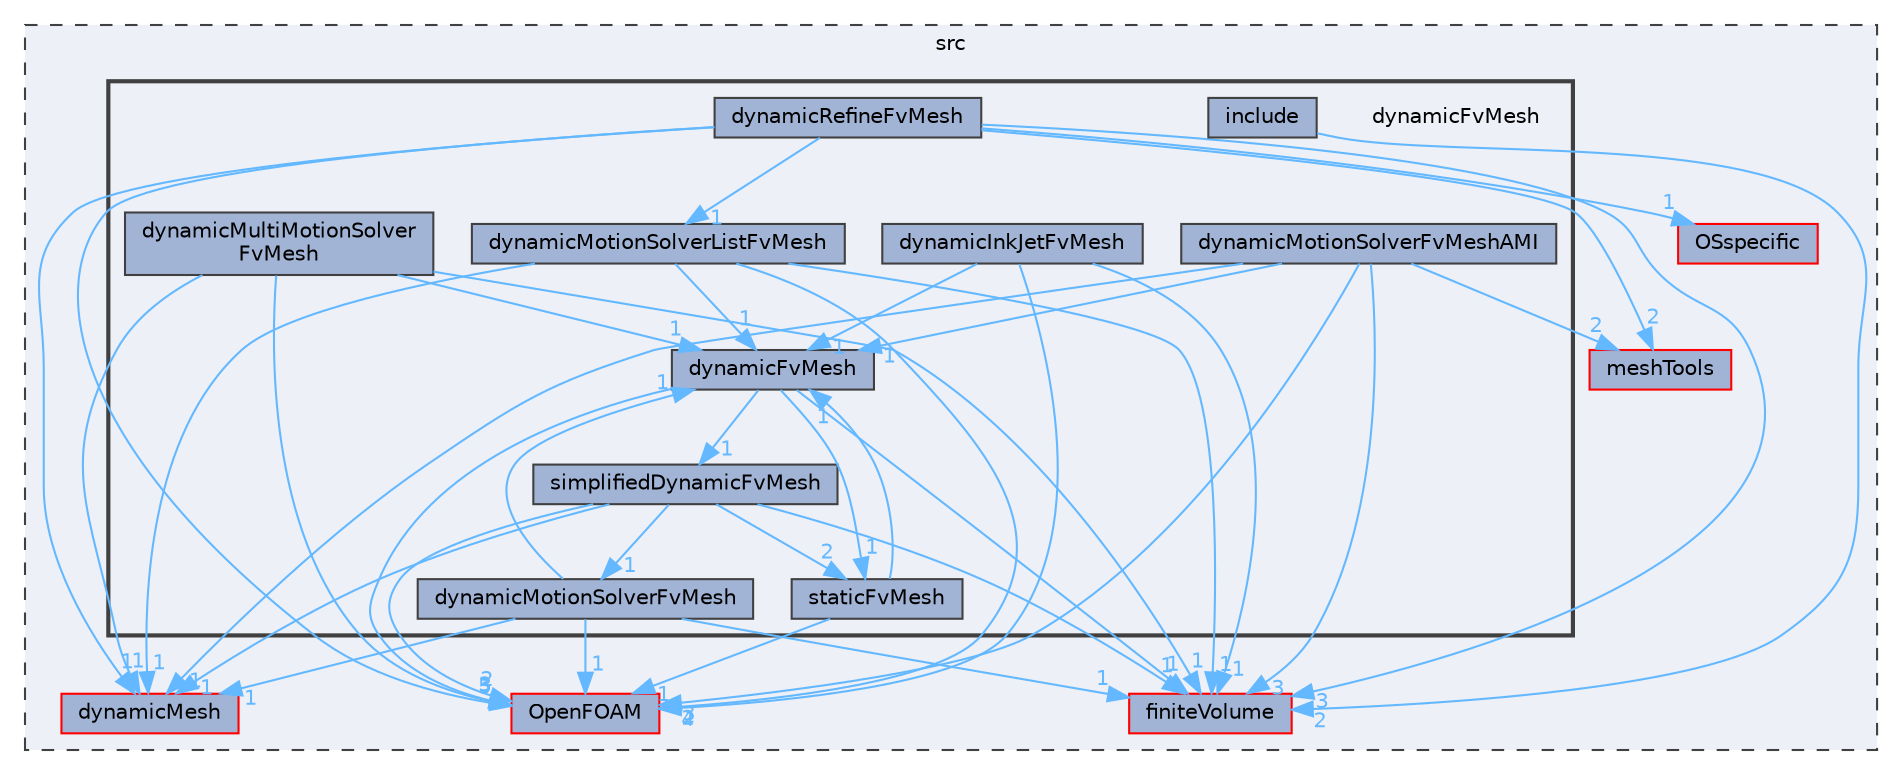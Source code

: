 digraph "src/dynamicFvMesh"
{
 // LATEX_PDF_SIZE
  bgcolor="transparent";
  edge [fontname=Helvetica,fontsize=10,labelfontname=Helvetica,labelfontsize=10];
  node [fontname=Helvetica,fontsize=10,shape=box,height=0.2,width=0.4];
  compound=true
  subgraph clusterdir_68267d1309a1af8e8297ef4c3efbcdba {
    graph [ bgcolor="#edf0f7", pencolor="grey25", label="src", fontname=Helvetica,fontsize=10 style="filled,dashed", URL="dir_68267d1309a1af8e8297ef4c3efbcdba.html",tooltip=""]
  dir_c5473ff19b20e6ec4dfe5c310b3778a8 [label="OpenFOAM", fillcolor="#a2b4d6", color="red", style="filled", URL="dir_c5473ff19b20e6ec4dfe5c310b3778a8.html",tooltip=""];
  dir_9bd15774b555cf7259a6fa18f99fe99b [label="finiteVolume", fillcolor="#a2b4d6", color="red", style="filled", URL="dir_9bd15774b555cf7259a6fa18f99fe99b.html",tooltip=""];
  dir_63742796c427c97a292c80f7db71da36 [label="dynamicMesh", fillcolor="#a2b4d6", color="red", style="filled", URL="dir_63742796c427c97a292c80f7db71da36.html",tooltip=""];
  dir_ae30ad0bef50cf391b24c614251bb9fd [label="meshTools", fillcolor="#a2b4d6", color="red", style="filled", URL="dir_ae30ad0bef50cf391b24c614251bb9fd.html",tooltip=""];
  dir_1e7df7a7407fc4618be5c18f76eb7b99 [label="OSspecific", fillcolor="#a2b4d6", color="red", style="filled", URL="dir_1e7df7a7407fc4618be5c18f76eb7b99.html",tooltip=""];
  subgraph clusterdir_7045e8b584c9485727394e576736d39b {
    graph [ bgcolor="#edf0f7", pencolor="grey25", label="", fontname=Helvetica,fontsize=10 style="filled,bold", URL="dir_7045e8b584c9485727394e576736d39b.html",tooltip=""]
    dir_7045e8b584c9485727394e576736d39b [shape=plaintext, label="dynamicFvMesh"];
  dir_facaccb758646efcf999676c3b1260b0 [label="dynamicFvMesh", fillcolor="#a2b4d6", color="grey25", style="filled", URL="dir_facaccb758646efcf999676c3b1260b0.html",tooltip=""];
  dir_fbb72af2d42a6afdfa13524bf646f78e [label="dynamicInkJetFvMesh", fillcolor="#a2b4d6", color="grey25", style="filled", URL="dir_fbb72af2d42a6afdfa13524bf646f78e.html",tooltip=""];
  dir_daebf4bcd754a2c1a0c10418fc36ab06 [label="dynamicMotionSolverFvMesh", fillcolor="#a2b4d6", color="grey25", style="filled", URL="dir_daebf4bcd754a2c1a0c10418fc36ab06.html",tooltip=""];
  dir_18f6cb57b024b5f26b3bc1b1e25bdc5f [label="dynamicMotionSolverFvMeshAMI", fillcolor="#a2b4d6", color="grey25", style="filled", URL="dir_18f6cb57b024b5f26b3bc1b1e25bdc5f.html",tooltip=""];
  dir_2006973bff4f31751ea4c29b09e5581b [label="dynamicMotionSolverListFvMesh", fillcolor="#a2b4d6", color="grey25", style="filled", URL="dir_2006973bff4f31751ea4c29b09e5581b.html",tooltip=""];
  dir_23f9cb3d626124d789ae7f5ad4ea442e [label="dynamicMultiMotionSolver\lFvMesh", fillcolor="#a2b4d6", color="grey25", style="filled", URL="dir_23f9cb3d626124d789ae7f5ad4ea442e.html",tooltip=""];
  dir_58492df8bf8be144c7fc8bcc5d3cf484 [label="dynamicRefineFvMesh", fillcolor="#a2b4d6", color="grey25", style="filled", URL="dir_58492df8bf8be144c7fc8bcc5d3cf484.html",tooltip=""];
  dir_cf590380268b6874e6afffd22eb1031a [label="include", fillcolor="#a2b4d6", color="grey25", style="filled", URL="dir_cf590380268b6874e6afffd22eb1031a.html",tooltip=""];
  dir_4fcb75178d1f45b7a7c15270050e3f61 [label="simplifiedDynamicFvMesh", fillcolor="#a2b4d6", color="grey25", style="filled", URL="dir_4fcb75178d1f45b7a7c15270050e3f61.html",tooltip=""];
  dir_eded06f46fdf46c9af0ab08b9ffdb7c0 [label="staticFvMesh", fillcolor="#a2b4d6", color="grey25", style="filled", URL="dir_eded06f46fdf46c9af0ab08b9ffdb7c0.html",tooltip=""];
  }
  }
  dir_facaccb758646efcf999676c3b1260b0->dir_4fcb75178d1f45b7a7c15270050e3f61 [headlabel="1", labeldistance=1.5 headhref="dir_001078_003539.html" href="dir_001078_003539.html" color="steelblue1" fontcolor="steelblue1"];
  dir_facaccb758646efcf999676c3b1260b0->dir_9bd15774b555cf7259a6fa18f99fe99b [headlabel="1", labeldistance=1.5 headhref="dir_001078_001387.html" href="dir_001078_001387.html" color="steelblue1" fontcolor="steelblue1"];
  dir_facaccb758646efcf999676c3b1260b0->dir_c5473ff19b20e6ec4dfe5c310b3778a8 [headlabel="3", labeldistance=1.5 headhref="dir_001078_002695.html" href="dir_001078_002695.html" color="steelblue1" fontcolor="steelblue1"];
  dir_facaccb758646efcf999676c3b1260b0->dir_eded06f46fdf46c9af0ab08b9ffdb7c0 [headlabel="1", labeldistance=1.5 headhref="dir_001078_003757.html" href="dir_001078_003757.html" color="steelblue1" fontcolor="steelblue1"];
  dir_fbb72af2d42a6afdfa13524bf646f78e->dir_9bd15774b555cf7259a6fa18f99fe99b [headlabel="1", labeldistance=1.5 headhref="dir_001081_001387.html" href="dir_001081_001387.html" color="steelblue1" fontcolor="steelblue1"];
  dir_fbb72af2d42a6afdfa13524bf646f78e->dir_c5473ff19b20e6ec4dfe5c310b3778a8 [headlabel="4", labeldistance=1.5 headhref="dir_001081_002695.html" href="dir_001081_002695.html" color="steelblue1" fontcolor="steelblue1"];
  dir_fbb72af2d42a6afdfa13524bf646f78e->dir_facaccb758646efcf999676c3b1260b0 [headlabel="1", labeldistance=1.5 headhref="dir_001081_001078.html" href="dir_001081_001078.html" color="steelblue1" fontcolor="steelblue1"];
  dir_daebf4bcd754a2c1a0c10418fc36ab06->dir_63742796c427c97a292c80f7db71da36 [headlabel="1", labeldistance=1.5 headhref="dir_001088_001086.html" href="dir_001088_001086.html" color="steelblue1" fontcolor="steelblue1"];
  dir_daebf4bcd754a2c1a0c10418fc36ab06->dir_9bd15774b555cf7259a6fa18f99fe99b [headlabel="1", labeldistance=1.5 headhref="dir_001088_001387.html" href="dir_001088_001387.html" color="steelblue1" fontcolor="steelblue1"];
  dir_daebf4bcd754a2c1a0c10418fc36ab06->dir_c5473ff19b20e6ec4dfe5c310b3778a8 [headlabel="1", labeldistance=1.5 headhref="dir_001088_002695.html" href="dir_001088_002695.html" color="steelblue1" fontcolor="steelblue1"];
  dir_daebf4bcd754a2c1a0c10418fc36ab06->dir_facaccb758646efcf999676c3b1260b0 [headlabel="1", labeldistance=1.5 headhref="dir_001088_001078.html" href="dir_001088_001078.html" color="steelblue1" fontcolor="steelblue1"];
  dir_18f6cb57b024b5f26b3bc1b1e25bdc5f->dir_63742796c427c97a292c80f7db71da36 [headlabel="1", labeldistance=1.5 headhref="dir_001089_001086.html" href="dir_001089_001086.html" color="steelblue1" fontcolor="steelblue1"];
  dir_18f6cb57b024b5f26b3bc1b1e25bdc5f->dir_9bd15774b555cf7259a6fa18f99fe99b [headlabel="3", labeldistance=1.5 headhref="dir_001089_001387.html" href="dir_001089_001387.html" color="steelblue1" fontcolor="steelblue1"];
  dir_18f6cb57b024b5f26b3bc1b1e25bdc5f->dir_ae30ad0bef50cf391b24c614251bb9fd [headlabel="2", labeldistance=1.5 headhref="dir_001089_002382.html" href="dir_001089_002382.html" color="steelblue1" fontcolor="steelblue1"];
  dir_18f6cb57b024b5f26b3bc1b1e25bdc5f->dir_c5473ff19b20e6ec4dfe5c310b3778a8 [headlabel="3", labeldistance=1.5 headhref="dir_001089_002695.html" href="dir_001089_002695.html" color="steelblue1" fontcolor="steelblue1"];
  dir_18f6cb57b024b5f26b3bc1b1e25bdc5f->dir_facaccb758646efcf999676c3b1260b0 [headlabel="1", labeldistance=1.5 headhref="dir_001089_001078.html" href="dir_001089_001078.html" color="steelblue1" fontcolor="steelblue1"];
  dir_2006973bff4f31751ea4c29b09e5581b->dir_63742796c427c97a292c80f7db71da36 [headlabel="1", labeldistance=1.5 headhref="dir_001090_001086.html" href="dir_001090_001086.html" color="steelblue1" fontcolor="steelblue1"];
  dir_2006973bff4f31751ea4c29b09e5581b->dir_9bd15774b555cf7259a6fa18f99fe99b [headlabel="1", labeldistance=1.5 headhref="dir_001090_001387.html" href="dir_001090_001387.html" color="steelblue1" fontcolor="steelblue1"];
  dir_2006973bff4f31751ea4c29b09e5581b->dir_c5473ff19b20e6ec4dfe5c310b3778a8 [headlabel="2", labeldistance=1.5 headhref="dir_001090_002695.html" href="dir_001090_002695.html" color="steelblue1" fontcolor="steelblue1"];
  dir_2006973bff4f31751ea4c29b09e5581b->dir_facaccb758646efcf999676c3b1260b0 [headlabel="1", labeldistance=1.5 headhref="dir_001090_001078.html" href="dir_001090_001078.html" color="steelblue1" fontcolor="steelblue1"];
  dir_23f9cb3d626124d789ae7f5ad4ea442e->dir_63742796c427c97a292c80f7db71da36 [headlabel="1", labeldistance=1.5 headhref="dir_001092_001086.html" href="dir_001092_001086.html" color="steelblue1" fontcolor="steelblue1"];
  dir_23f9cb3d626124d789ae7f5ad4ea442e->dir_9bd15774b555cf7259a6fa18f99fe99b [headlabel="1", labeldistance=1.5 headhref="dir_001092_001387.html" href="dir_001092_001387.html" color="steelblue1" fontcolor="steelblue1"];
  dir_23f9cb3d626124d789ae7f5ad4ea442e->dir_c5473ff19b20e6ec4dfe5c310b3778a8 [headlabel="3", labeldistance=1.5 headhref="dir_001092_002695.html" href="dir_001092_002695.html" color="steelblue1" fontcolor="steelblue1"];
  dir_23f9cb3d626124d789ae7f5ad4ea442e->dir_facaccb758646efcf999676c3b1260b0 [headlabel="1", labeldistance=1.5 headhref="dir_001092_001078.html" href="dir_001092_001078.html" color="steelblue1" fontcolor="steelblue1"];
  dir_58492df8bf8be144c7fc8bcc5d3cf484->dir_1e7df7a7407fc4618be5c18f76eb7b99 [headlabel="1", labeldistance=1.5 headhref="dir_001094_002727.html" href="dir_001094_002727.html" color="steelblue1" fontcolor="steelblue1"];
  dir_58492df8bf8be144c7fc8bcc5d3cf484->dir_2006973bff4f31751ea4c29b09e5581b [headlabel="1", labeldistance=1.5 headhref="dir_001094_001090.html" href="dir_001094_001090.html" color="steelblue1" fontcolor="steelblue1"];
  dir_58492df8bf8be144c7fc8bcc5d3cf484->dir_63742796c427c97a292c80f7db71da36 [headlabel="1", labeldistance=1.5 headhref="dir_001094_001086.html" href="dir_001094_001086.html" color="steelblue1" fontcolor="steelblue1"];
  dir_58492df8bf8be144c7fc8bcc5d3cf484->dir_9bd15774b555cf7259a6fa18f99fe99b [headlabel="3", labeldistance=1.5 headhref="dir_001094_001387.html" href="dir_001094_001387.html" color="steelblue1" fontcolor="steelblue1"];
  dir_58492df8bf8be144c7fc8bcc5d3cf484->dir_ae30ad0bef50cf391b24c614251bb9fd [headlabel="2", labeldistance=1.5 headhref="dir_001094_002382.html" href="dir_001094_002382.html" color="steelblue1" fontcolor="steelblue1"];
  dir_58492df8bf8be144c7fc8bcc5d3cf484->dir_c5473ff19b20e6ec4dfe5c310b3778a8 [headlabel="5", labeldistance=1.5 headhref="dir_001094_002695.html" href="dir_001094_002695.html" color="steelblue1" fontcolor="steelblue1"];
  dir_cf590380268b6874e6afffd22eb1031a->dir_9bd15774b555cf7259a6fa18f99fe99b [headlabel="2", labeldistance=1.5 headhref="dir_001795_001387.html" href="dir_001795_001387.html" color="steelblue1" fontcolor="steelblue1"];
  dir_4fcb75178d1f45b7a7c15270050e3f61->dir_63742796c427c97a292c80f7db71da36 [headlabel="1", labeldistance=1.5 headhref="dir_003539_001086.html" href="dir_003539_001086.html" color="steelblue1" fontcolor="steelblue1"];
  dir_4fcb75178d1f45b7a7c15270050e3f61->dir_9bd15774b555cf7259a6fa18f99fe99b [headlabel="1", labeldistance=1.5 headhref="dir_003539_001387.html" href="dir_003539_001387.html" color="steelblue1" fontcolor="steelblue1"];
  dir_4fcb75178d1f45b7a7c15270050e3f61->dir_c5473ff19b20e6ec4dfe5c310b3778a8 [headlabel="2", labeldistance=1.5 headhref="dir_003539_002695.html" href="dir_003539_002695.html" color="steelblue1" fontcolor="steelblue1"];
  dir_4fcb75178d1f45b7a7c15270050e3f61->dir_daebf4bcd754a2c1a0c10418fc36ab06 [headlabel="1", labeldistance=1.5 headhref="dir_003539_001088.html" href="dir_003539_001088.html" color="steelblue1" fontcolor="steelblue1"];
  dir_4fcb75178d1f45b7a7c15270050e3f61->dir_eded06f46fdf46c9af0ab08b9ffdb7c0 [headlabel="2", labeldistance=1.5 headhref="dir_003539_003757.html" href="dir_003539_003757.html" color="steelblue1" fontcolor="steelblue1"];
  dir_eded06f46fdf46c9af0ab08b9ffdb7c0->dir_c5473ff19b20e6ec4dfe5c310b3778a8 [headlabel="1", labeldistance=1.5 headhref="dir_003757_002695.html" href="dir_003757_002695.html" color="steelblue1" fontcolor="steelblue1"];
  dir_eded06f46fdf46c9af0ab08b9ffdb7c0->dir_facaccb758646efcf999676c3b1260b0 [headlabel="1", labeldistance=1.5 headhref="dir_003757_001078.html" href="dir_003757_001078.html" color="steelblue1" fontcolor="steelblue1"];
}
